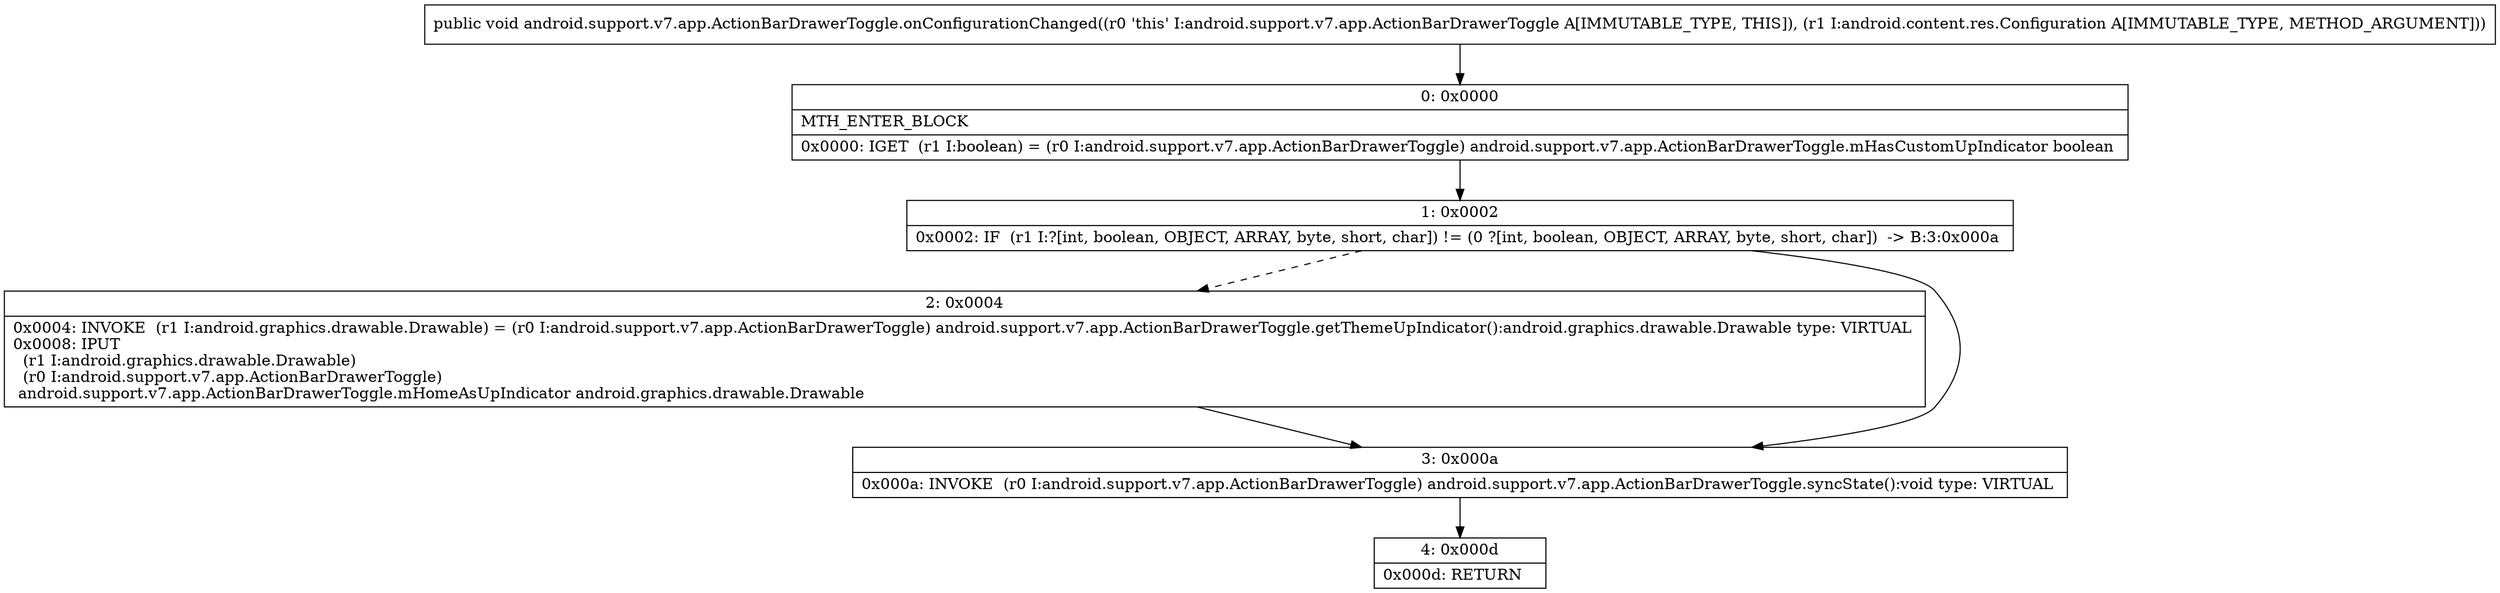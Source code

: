 digraph "CFG forandroid.support.v7.app.ActionBarDrawerToggle.onConfigurationChanged(Landroid\/content\/res\/Configuration;)V" {
Node_0 [shape=record,label="{0\:\ 0x0000|MTH_ENTER_BLOCK\l|0x0000: IGET  (r1 I:boolean) = (r0 I:android.support.v7.app.ActionBarDrawerToggle) android.support.v7.app.ActionBarDrawerToggle.mHasCustomUpIndicator boolean \l}"];
Node_1 [shape=record,label="{1\:\ 0x0002|0x0002: IF  (r1 I:?[int, boolean, OBJECT, ARRAY, byte, short, char]) != (0 ?[int, boolean, OBJECT, ARRAY, byte, short, char])  \-\> B:3:0x000a \l}"];
Node_2 [shape=record,label="{2\:\ 0x0004|0x0004: INVOKE  (r1 I:android.graphics.drawable.Drawable) = (r0 I:android.support.v7.app.ActionBarDrawerToggle) android.support.v7.app.ActionBarDrawerToggle.getThemeUpIndicator():android.graphics.drawable.Drawable type: VIRTUAL \l0x0008: IPUT  \l  (r1 I:android.graphics.drawable.Drawable)\l  (r0 I:android.support.v7.app.ActionBarDrawerToggle)\l android.support.v7.app.ActionBarDrawerToggle.mHomeAsUpIndicator android.graphics.drawable.Drawable \l}"];
Node_3 [shape=record,label="{3\:\ 0x000a|0x000a: INVOKE  (r0 I:android.support.v7.app.ActionBarDrawerToggle) android.support.v7.app.ActionBarDrawerToggle.syncState():void type: VIRTUAL \l}"];
Node_4 [shape=record,label="{4\:\ 0x000d|0x000d: RETURN   \l}"];
MethodNode[shape=record,label="{public void android.support.v7.app.ActionBarDrawerToggle.onConfigurationChanged((r0 'this' I:android.support.v7.app.ActionBarDrawerToggle A[IMMUTABLE_TYPE, THIS]), (r1 I:android.content.res.Configuration A[IMMUTABLE_TYPE, METHOD_ARGUMENT])) }"];
MethodNode -> Node_0;
Node_0 -> Node_1;
Node_1 -> Node_2[style=dashed];
Node_1 -> Node_3;
Node_2 -> Node_3;
Node_3 -> Node_4;
}

